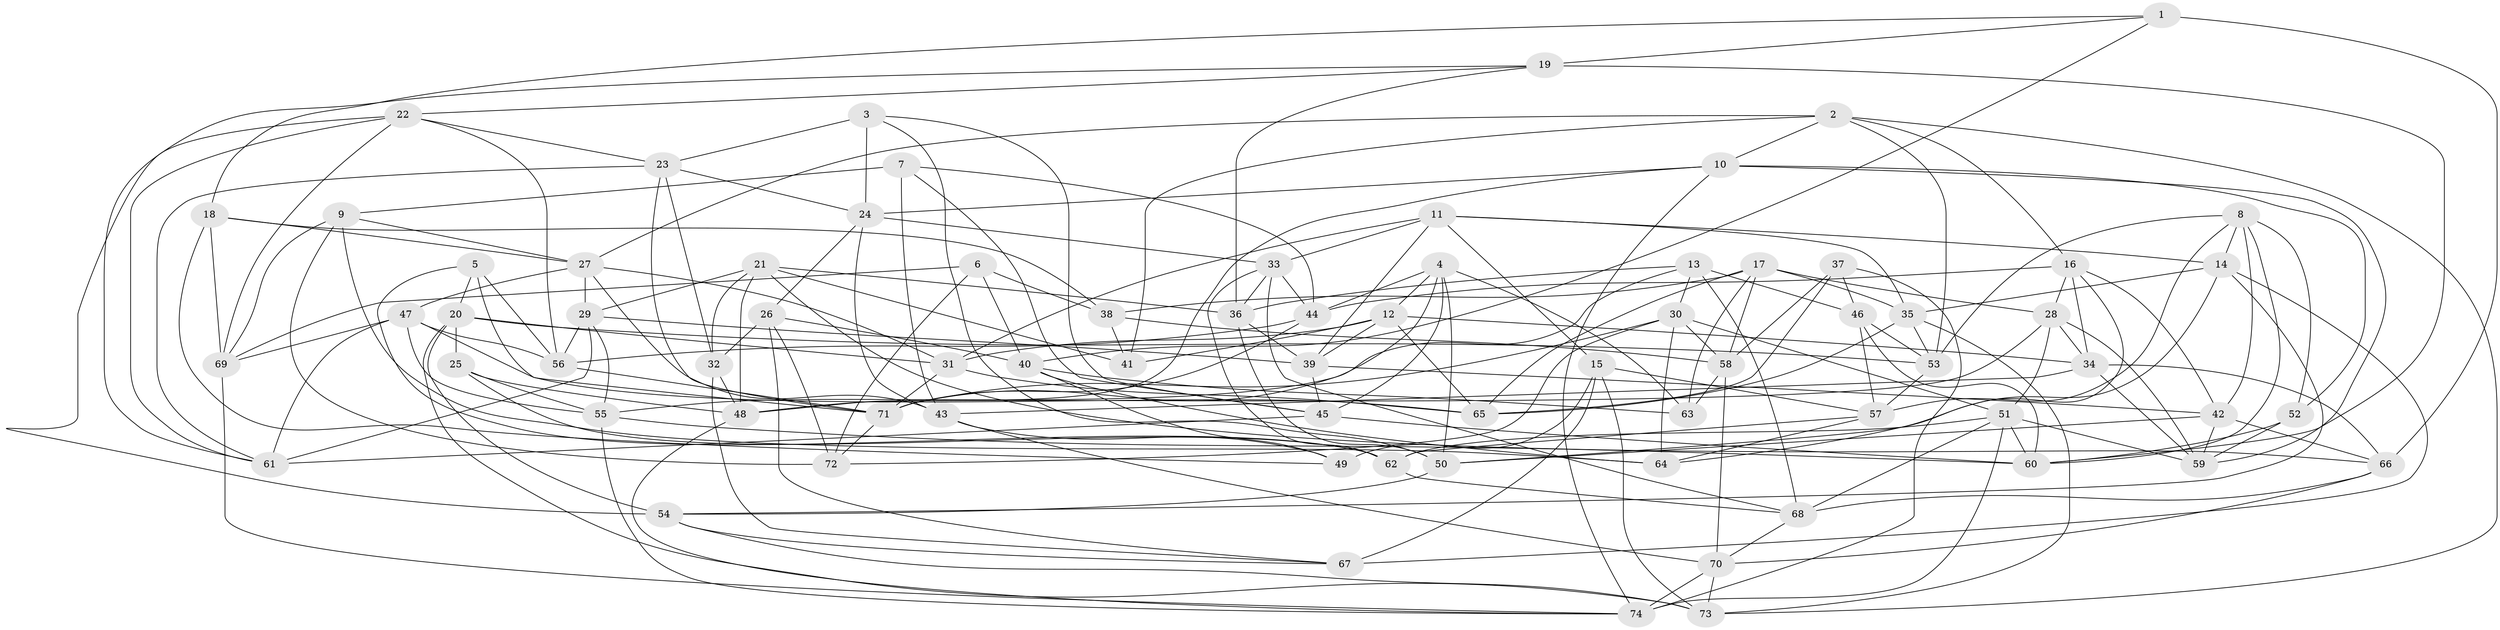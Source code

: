 // original degree distribution, {4: 1.0}
// Generated by graph-tools (version 1.1) at 2025/02/03/09/25 03:02:57]
// undirected, 74 vertices, 208 edges
graph export_dot {
graph [start="1"]
  node [color=gray90,style=filled];
  1;
  2;
  3;
  4;
  5;
  6;
  7;
  8;
  9;
  10;
  11;
  12;
  13;
  14;
  15;
  16;
  17;
  18;
  19;
  20;
  21;
  22;
  23;
  24;
  25;
  26;
  27;
  28;
  29;
  30;
  31;
  32;
  33;
  34;
  35;
  36;
  37;
  38;
  39;
  40;
  41;
  42;
  43;
  44;
  45;
  46;
  47;
  48;
  49;
  50;
  51;
  52;
  53;
  54;
  55;
  56;
  57;
  58;
  59;
  60;
  61;
  62;
  63;
  64;
  65;
  66;
  67;
  68;
  69;
  70;
  71;
  72;
  73;
  74;
  1 -- 18 [weight=1.0];
  1 -- 19 [weight=1.0];
  1 -- 40 [weight=1.0];
  1 -- 66 [weight=1.0];
  2 -- 10 [weight=1.0];
  2 -- 16 [weight=1.0];
  2 -- 27 [weight=1.0];
  2 -- 41 [weight=1.0];
  2 -- 53 [weight=1.0];
  2 -- 73 [weight=1.0];
  3 -- 23 [weight=1.0];
  3 -- 24 [weight=1.0];
  3 -- 45 [weight=1.0];
  3 -- 50 [weight=1.0];
  4 -- 12 [weight=1.0];
  4 -- 44 [weight=1.0];
  4 -- 45 [weight=1.0];
  4 -- 50 [weight=1.0];
  4 -- 63 [weight=1.0];
  4 -- 71 [weight=1.0];
  5 -- 20 [weight=1.0];
  5 -- 56 [weight=1.0];
  5 -- 62 [weight=1.0];
  5 -- 71 [weight=1.0];
  6 -- 38 [weight=2.0];
  6 -- 40 [weight=1.0];
  6 -- 69 [weight=1.0];
  6 -- 72 [weight=2.0];
  7 -- 9 [weight=1.0];
  7 -- 43 [weight=1.0];
  7 -- 44 [weight=1.0];
  7 -- 45 [weight=1.0];
  8 -- 14 [weight=1.0];
  8 -- 42 [weight=1.0];
  8 -- 52 [weight=1.0];
  8 -- 53 [weight=1.0];
  8 -- 57 [weight=1.0];
  8 -- 60 [weight=1.0];
  9 -- 27 [weight=1.0];
  9 -- 64 [weight=2.0];
  9 -- 69 [weight=1.0];
  9 -- 72 [weight=1.0];
  10 -- 24 [weight=1.0];
  10 -- 48 [weight=1.0];
  10 -- 52 [weight=1.0];
  10 -- 59 [weight=1.0];
  10 -- 74 [weight=1.0];
  11 -- 14 [weight=1.0];
  11 -- 15 [weight=1.0];
  11 -- 31 [weight=1.0];
  11 -- 33 [weight=1.0];
  11 -- 35 [weight=1.0];
  11 -- 39 [weight=1.0];
  12 -- 31 [weight=1.0];
  12 -- 34 [weight=1.0];
  12 -- 39 [weight=1.0];
  12 -- 41 [weight=1.0];
  12 -- 65 [weight=1.0];
  13 -- 30 [weight=1.0];
  13 -- 36 [weight=1.0];
  13 -- 46 [weight=2.0];
  13 -- 55 [weight=1.0];
  13 -- 68 [weight=1.0];
  14 -- 35 [weight=1.0];
  14 -- 50 [weight=1.0];
  14 -- 54 [weight=1.0];
  14 -- 67 [weight=1.0];
  15 -- 49 [weight=1.0];
  15 -- 57 [weight=1.0];
  15 -- 67 [weight=2.0];
  15 -- 73 [weight=1.0];
  16 -- 28 [weight=1.0];
  16 -- 34 [weight=1.0];
  16 -- 42 [weight=1.0];
  16 -- 44 [weight=1.0];
  16 -- 64 [weight=1.0];
  17 -- 28 [weight=1.0];
  17 -- 35 [weight=1.0];
  17 -- 38 [weight=1.0];
  17 -- 58 [weight=1.0];
  17 -- 63 [weight=1.0];
  17 -- 65 [weight=1.0];
  18 -- 27 [weight=2.0];
  18 -- 38 [weight=1.0];
  18 -- 49 [weight=1.0];
  18 -- 69 [weight=1.0];
  19 -- 22 [weight=1.0];
  19 -- 36 [weight=1.0];
  19 -- 60 [weight=2.0];
  19 -- 61 [weight=1.0];
  20 -- 25 [weight=1.0];
  20 -- 31 [weight=1.0];
  20 -- 53 [weight=1.0];
  20 -- 54 [weight=1.0];
  20 -- 73 [weight=1.0];
  21 -- 29 [weight=1.0];
  21 -- 32 [weight=1.0];
  21 -- 36 [weight=1.0];
  21 -- 41 [weight=1.0];
  21 -- 48 [weight=1.0];
  21 -- 66 [weight=1.0];
  22 -- 23 [weight=1.0];
  22 -- 54 [weight=1.0];
  22 -- 56 [weight=1.0];
  22 -- 61 [weight=1.0];
  22 -- 69 [weight=1.0];
  23 -- 24 [weight=1.0];
  23 -- 32 [weight=1.0];
  23 -- 61 [weight=1.0];
  23 -- 71 [weight=1.0];
  24 -- 26 [weight=1.0];
  24 -- 33 [weight=1.0];
  24 -- 43 [weight=1.0];
  25 -- 48 [weight=1.0];
  25 -- 55 [weight=1.0];
  25 -- 62 [weight=1.0];
  26 -- 32 [weight=2.0];
  26 -- 40 [weight=1.0];
  26 -- 67 [weight=1.0];
  26 -- 72 [weight=1.0];
  27 -- 29 [weight=1.0];
  27 -- 31 [weight=1.0];
  27 -- 43 [weight=1.0];
  27 -- 47 [weight=1.0];
  28 -- 34 [weight=1.0];
  28 -- 48 [weight=1.0];
  28 -- 51 [weight=1.0];
  28 -- 59 [weight=1.0];
  29 -- 39 [weight=1.0];
  29 -- 55 [weight=1.0];
  29 -- 56 [weight=1.0];
  29 -- 61 [weight=1.0];
  30 -- 51 [weight=1.0];
  30 -- 58 [weight=1.0];
  30 -- 64 [weight=1.0];
  30 -- 71 [weight=1.0];
  30 -- 72 [weight=1.0];
  31 -- 65 [weight=1.0];
  31 -- 71 [weight=1.0];
  32 -- 48 [weight=1.0];
  32 -- 67 [weight=1.0];
  33 -- 36 [weight=1.0];
  33 -- 44 [weight=1.0];
  33 -- 62 [weight=1.0];
  33 -- 68 [weight=1.0];
  34 -- 43 [weight=1.0];
  34 -- 59 [weight=1.0];
  34 -- 66 [weight=1.0];
  35 -- 53 [weight=1.0];
  35 -- 65 [weight=1.0];
  35 -- 73 [weight=1.0];
  36 -- 39 [weight=1.0];
  36 -- 50 [weight=1.0];
  37 -- 46 [weight=1.0];
  37 -- 58 [weight=1.0];
  37 -- 65 [weight=1.0];
  37 -- 74 [weight=1.0];
  38 -- 41 [weight=1.0];
  38 -- 58 [weight=1.0];
  39 -- 42 [weight=1.0];
  39 -- 45 [weight=1.0];
  40 -- 49 [weight=1.0];
  40 -- 63 [weight=1.0];
  40 -- 64 [weight=1.0];
  42 -- 50 [weight=1.0];
  42 -- 59 [weight=1.0];
  42 -- 66 [weight=1.0];
  43 -- 49 [weight=1.0];
  43 -- 70 [weight=1.0];
  44 -- 56 [weight=1.0];
  44 -- 71 [weight=1.0];
  45 -- 60 [weight=1.0];
  45 -- 61 [weight=1.0];
  46 -- 53 [weight=1.0];
  46 -- 57 [weight=1.0];
  46 -- 60 [weight=1.0];
  47 -- 55 [weight=1.0];
  47 -- 56 [weight=1.0];
  47 -- 61 [weight=1.0];
  47 -- 65 [weight=1.0];
  47 -- 69 [weight=1.0];
  48 -- 74 [weight=1.0];
  50 -- 54 [weight=1.0];
  51 -- 59 [weight=1.0];
  51 -- 60 [weight=1.0];
  51 -- 62 [weight=1.0];
  51 -- 68 [weight=1.0];
  51 -- 74 [weight=2.0];
  52 -- 59 [weight=1.0];
  52 -- 60 [weight=1.0];
  53 -- 57 [weight=1.0];
  54 -- 67 [weight=1.0];
  54 -- 73 [weight=1.0];
  55 -- 60 [weight=1.0];
  55 -- 74 [weight=1.0];
  56 -- 71 [weight=1.0];
  57 -- 62 [weight=1.0];
  57 -- 64 [weight=1.0];
  58 -- 63 [weight=1.0];
  58 -- 70 [weight=1.0];
  62 -- 68 [weight=1.0];
  66 -- 68 [weight=1.0];
  66 -- 70 [weight=1.0];
  68 -- 70 [weight=1.0];
  69 -- 74 [weight=1.0];
  70 -- 73 [weight=1.0];
  70 -- 74 [weight=1.0];
  71 -- 72 [weight=1.0];
}
